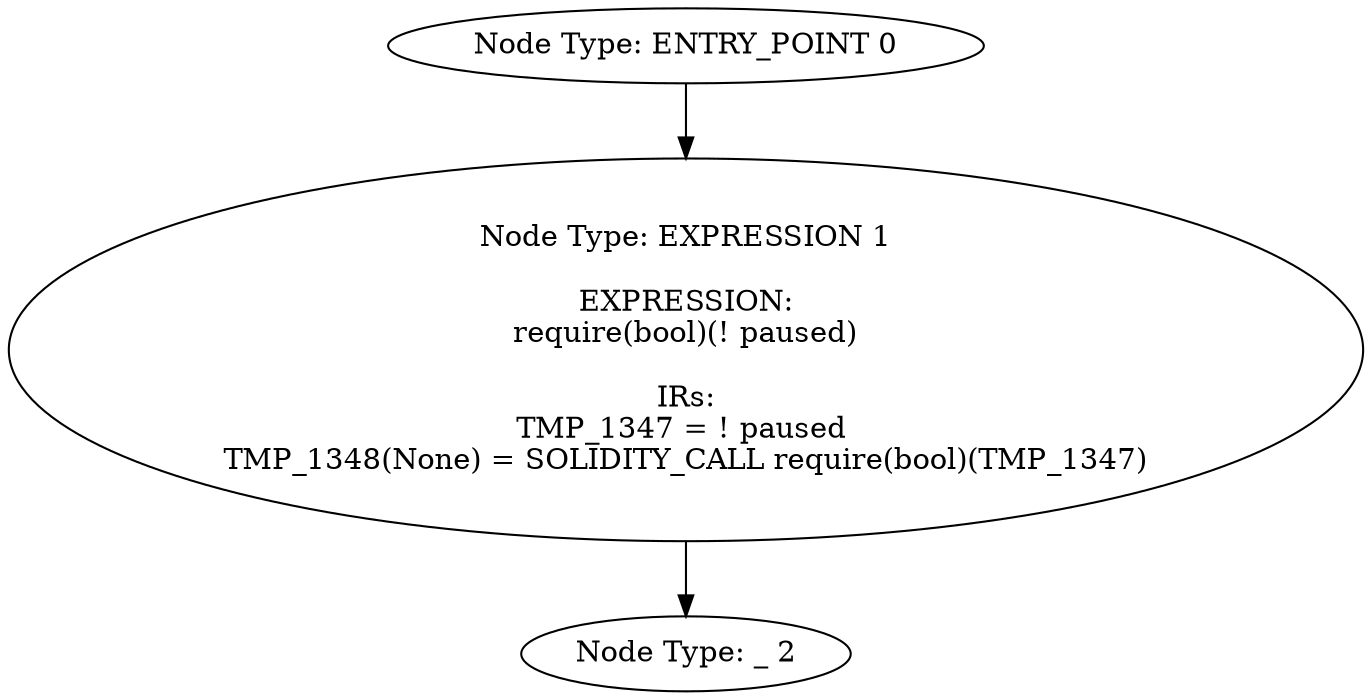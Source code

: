 digraph{
0[label="Node Type: ENTRY_POINT 0
"];
0->1;
1[label="Node Type: EXPRESSION 1

EXPRESSION:
require(bool)(! paused)

IRs:
TMP_1347 = ! paused 
TMP_1348(None) = SOLIDITY_CALL require(bool)(TMP_1347)"];
1->2;
2[label="Node Type: _ 2
"];
}
